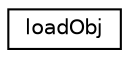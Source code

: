 digraph G
{
  edge [fontname="Helvetica",fontsize="10",labelfontname="Helvetica",labelfontsize="10"];
  node [fontname="Helvetica",fontsize="10",shape=record];
  rankdir=LR;
  Node1 [label="loadObj",height=0.2,width=0.4,color="black", fillcolor="white", style="filled",URL="$structloadObj.html"];
}

